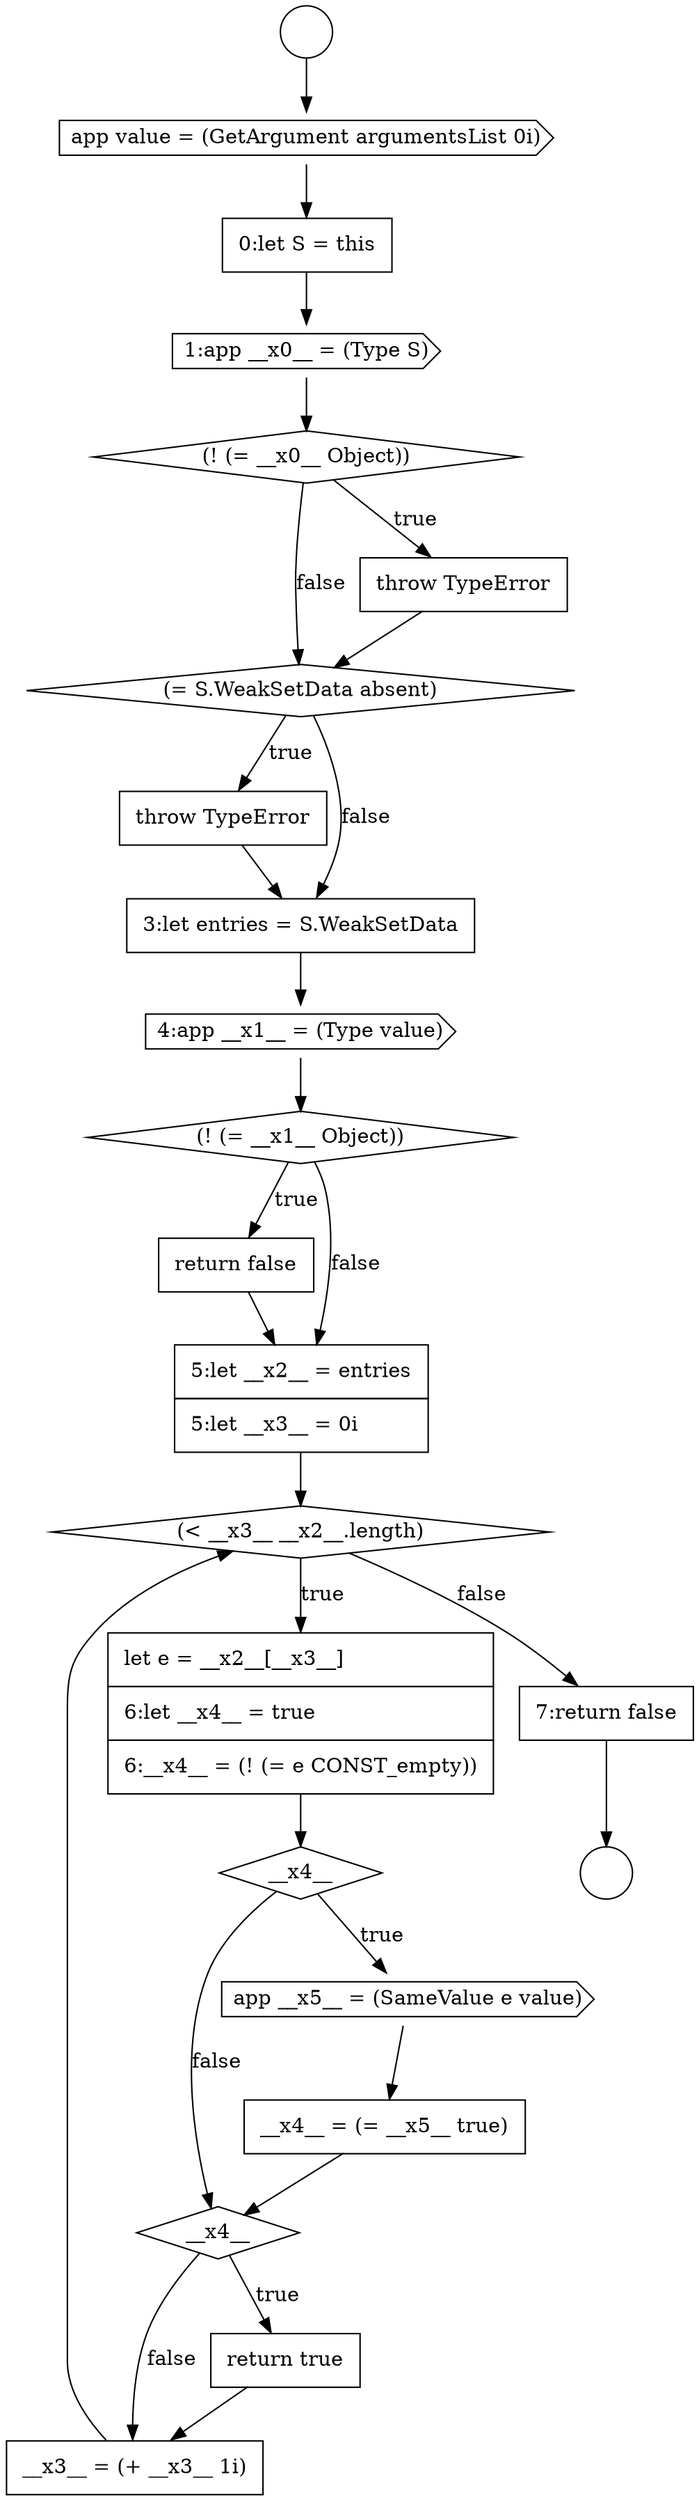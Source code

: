 digraph {
  node15325 [shape=cds, label=<<font color="black">app value = (GetArgument argumentsList 0i)</font>> color="black" fillcolor="white" style=filled]
  node15331 [shape=none, margin=0, label=<<font color="black">
    <table border="0" cellborder="1" cellspacing="0" cellpadding="10">
      <tr><td align="left">throw TypeError</td></tr>
    </table>
  </font>> color="black" fillcolor="white" style=filled]
  node15338 [shape=none, margin=0, label=<<font color="black">
    <table border="0" cellborder="1" cellspacing="0" cellpadding="10">
      <tr><td align="left">let e = __x2__[__x3__]</td></tr>
      <tr><td align="left">6:let __x4__ = true</td></tr>
      <tr><td align="left">6:__x4__ = (! (= e CONST_empty))</td></tr>
    </table>
  </font>> color="black" fillcolor="white" style=filled]
  node15345 [shape=none, margin=0, label=<<font color="black">
    <table border="0" cellborder="1" cellspacing="0" cellpadding="10">
      <tr><td align="left">7:return false</td></tr>
    </table>
  </font>> color="black" fillcolor="white" style=filled]
  node15330 [shape=diamond, label=<<font color="black">(= S.WeakSetData absent)</font>> color="black" fillcolor="white" style=filled]
  node15339 [shape=diamond, label=<<font color="black">__x4__</font>> color="black" fillcolor="white" style=filled]
  node15344 [shape=none, margin=0, label=<<font color="black">
    <table border="0" cellborder="1" cellspacing="0" cellpadding="10">
      <tr><td align="left">__x3__ = (+ __x3__ 1i)</td></tr>
    </table>
  </font>> color="black" fillcolor="white" style=filled]
  node15334 [shape=diamond, label=<<font color="black">(! (= __x1__ Object))</font>> color="black" fillcolor="white" style=filled]
  node15329 [shape=none, margin=0, label=<<font color="black">
    <table border="0" cellborder="1" cellspacing="0" cellpadding="10">
      <tr><td align="left">throw TypeError</td></tr>
    </table>
  </font>> color="black" fillcolor="white" style=filled]
  node15332 [shape=none, margin=0, label=<<font color="black">
    <table border="0" cellborder="1" cellspacing="0" cellpadding="10">
      <tr><td align="left">3:let entries = S.WeakSetData</td></tr>
    </table>
  </font>> color="black" fillcolor="white" style=filled]
  node15337 [shape=diamond, label=<<font color="black">(&lt; __x3__ __x2__.length)</font>> color="black" fillcolor="white" style=filled]
  node15324 [shape=circle label=" " color="black" fillcolor="white" style=filled]
  node15327 [shape=cds, label=<<font color="black">1:app __x0__ = (Type S)</font>> color="black" fillcolor="white" style=filled]
  node15335 [shape=none, margin=0, label=<<font color="black">
    <table border="0" cellborder="1" cellspacing="0" cellpadding="10">
      <tr><td align="left">return false</td></tr>
    </table>
  </font>> color="black" fillcolor="white" style=filled]
  node15342 [shape=diamond, label=<<font color="black">__x4__</font>> color="black" fillcolor="white" style=filled]
  node15328 [shape=diamond, label=<<font color="black">(! (= __x0__ Object))</font>> color="black" fillcolor="white" style=filled]
  node15343 [shape=none, margin=0, label=<<font color="black">
    <table border="0" cellborder="1" cellspacing="0" cellpadding="10">
      <tr><td align="left">return true</td></tr>
    </table>
  </font>> color="black" fillcolor="white" style=filled]
  node15326 [shape=none, margin=0, label=<<font color="black">
    <table border="0" cellborder="1" cellspacing="0" cellpadding="10">
      <tr><td align="left">0:let S = this</td></tr>
    </table>
  </font>> color="black" fillcolor="white" style=filled]
  node15340 [shape=cds, label=<<font color="black">app __x5__ = (SameValue e value)</font>> color="black" fillcolor="white" style=filled]
  node15333 [shape=cds, label=<<font color="black">4:app __x1__ = (Type value)</font>> color="black" fillcolor="white" style=filled]
  node15323 [shape=circle label=" " color="black" fillcolor="white" style=filled]
  node15341 [shape=none, margin=0, label=<<font color="black">
    <table border="0" cellborder="1" cellspacing="0" cellpadding="10">
      <tr><td align="left">__x4__ = (= __x5__ true)</td></tr>
    </table>
  </font>> color="black" fillcolor="white" style=filled]
  node15336 [shape=none, margin=0, label=<<font color="black">
    <table border="0" cellborder="1" cellspacing="0" cellpadding="10">
      <tr><td align="left">5:let __x2__ = entries</td></tr>
      <tr><td align="left">5:let __x3__ = 0i</td></tr>
    </table>
  </font>> color="black" fillcolor="white" style=filled]
  node15337 -> node15338 [label=<<font color="black">true</font>> color="black"]
  node15337 -> node15345 [label=<<font color="black">false</font>> color="black"]
  node15338 -> node15339 [ color="black"]
  node15323 -> node15325 [ color="black"]
  node15335 -> node15336 [ color="black"]
  node15330 -> node15331 [label=<<font color="black">true</font>> color="black"]
  node15330 -> node15332 [label=<<font color="black">false</font>> color="black"]
  node15342 -> node15343 [label=<<font color="black">true</font>> color="black"]
  node15342 -> node15344 [label=<<font color="black">false</font>> color="black"]
  node15334 -> node15335 [label=<<font color="black">true</font>> color="black"]
  node15334 -> node15336 [label=<<font color="black">false</font>> color="black"]
  node15339 -> node15340 [label=<<font color="black">true</font>> color="black"]
  node15339 -> node15342 [label=<<font color="black">false</font>> color="black"]
  node15341 -> node15342 [ color="black"]
  node15336 -> node15337 [ color="black"]
  node15333 -> node15334 [ color="black"]
  node15329 -> node15330 [ color="black"]
  node15343 -> node15344 [ color="black"]
  node15332 -> node15333 [ color="black"]
  node15327 -> node15328 [ color="black"]
  node15340 -> node15341 [ color="black"]
  node15328 -> node15329 [label=<<font color="black">true</font>> color="black"]
  node15328 -> node15330 [label=<<font color="black">false</font>> color="black"]
  node15325 -> node15326 [ color="black"]
  node15331 -> node15332 [ color="black"]
  node15326 -> node15327 [ color="black"]
  node15344 -> node15337 [ color="black"]
  node15345 -> node15324 [ color="black"]
}
